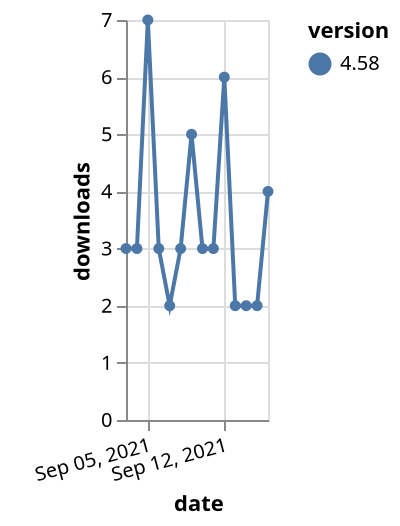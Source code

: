 {"$schema": "https://vega.github.io/schema/vega-lite/v5.json", "description": "A simple bar chart with embedded data.", "data": {"values": [{"date": "2021-09-03", "total": 4062, "delta": 3, "version": "4.58"}, {"date": "2021-09-04", "total": 4065, "delta": 3, "version": "4.58"}, {"date": "2021-09-05", "total": 4072, "delta": 7, "version": "4.58"}, {"date": "2021-09-06", "total": 4075, "delta": 3, "version": "4.58"}, {"date": "2021-09-07", "total": 4077, "delta": 2, "version": "4.58"}, {"date": "2021-09-08", "total": 4080, "delta": 3, "version": "4.58"}, {"date": "2021-09-09", "total": 4085, "delta": 5, "version": "4.58"}, {"date": "2021-09-10", "total": 4088, "delta": 3, "version": "4.58"}, {"date": "2021-09-11", "total": 4091, "delta": 3, "version": "4.58"}, {"date": "2021-09-12", "total": 4097, "delta": 6, "version": "4.58"}, {"date": "2021-09-13", "total": 4099, "delta": 2, "version": "4.58"}, {"date": "2021-09-14", "total": 4101, "delta": 2, "version": "4.58"}, {"date": "2021-09-15", "total": 4103, "delta": 2, "version": "4.58"}, {"date": "2021-09-16", "total": 4107, "delta": 4, "version": "4.58"}]}, "width": "container", "mark": {"type": "line", "point": {"filled": true}}, "encoding": {"x": {"field": "date", "type": "temporal", "timeUnit": "yearmonthdate", "title": "date", "axis": {"labelAngle": -15}}, "y": {"field": "delta", "type": "quantitative", "title": "downloads"}, "color": {"field": "version", "type": "nominal"}, "tooltip": {"field": "delta"}}}
